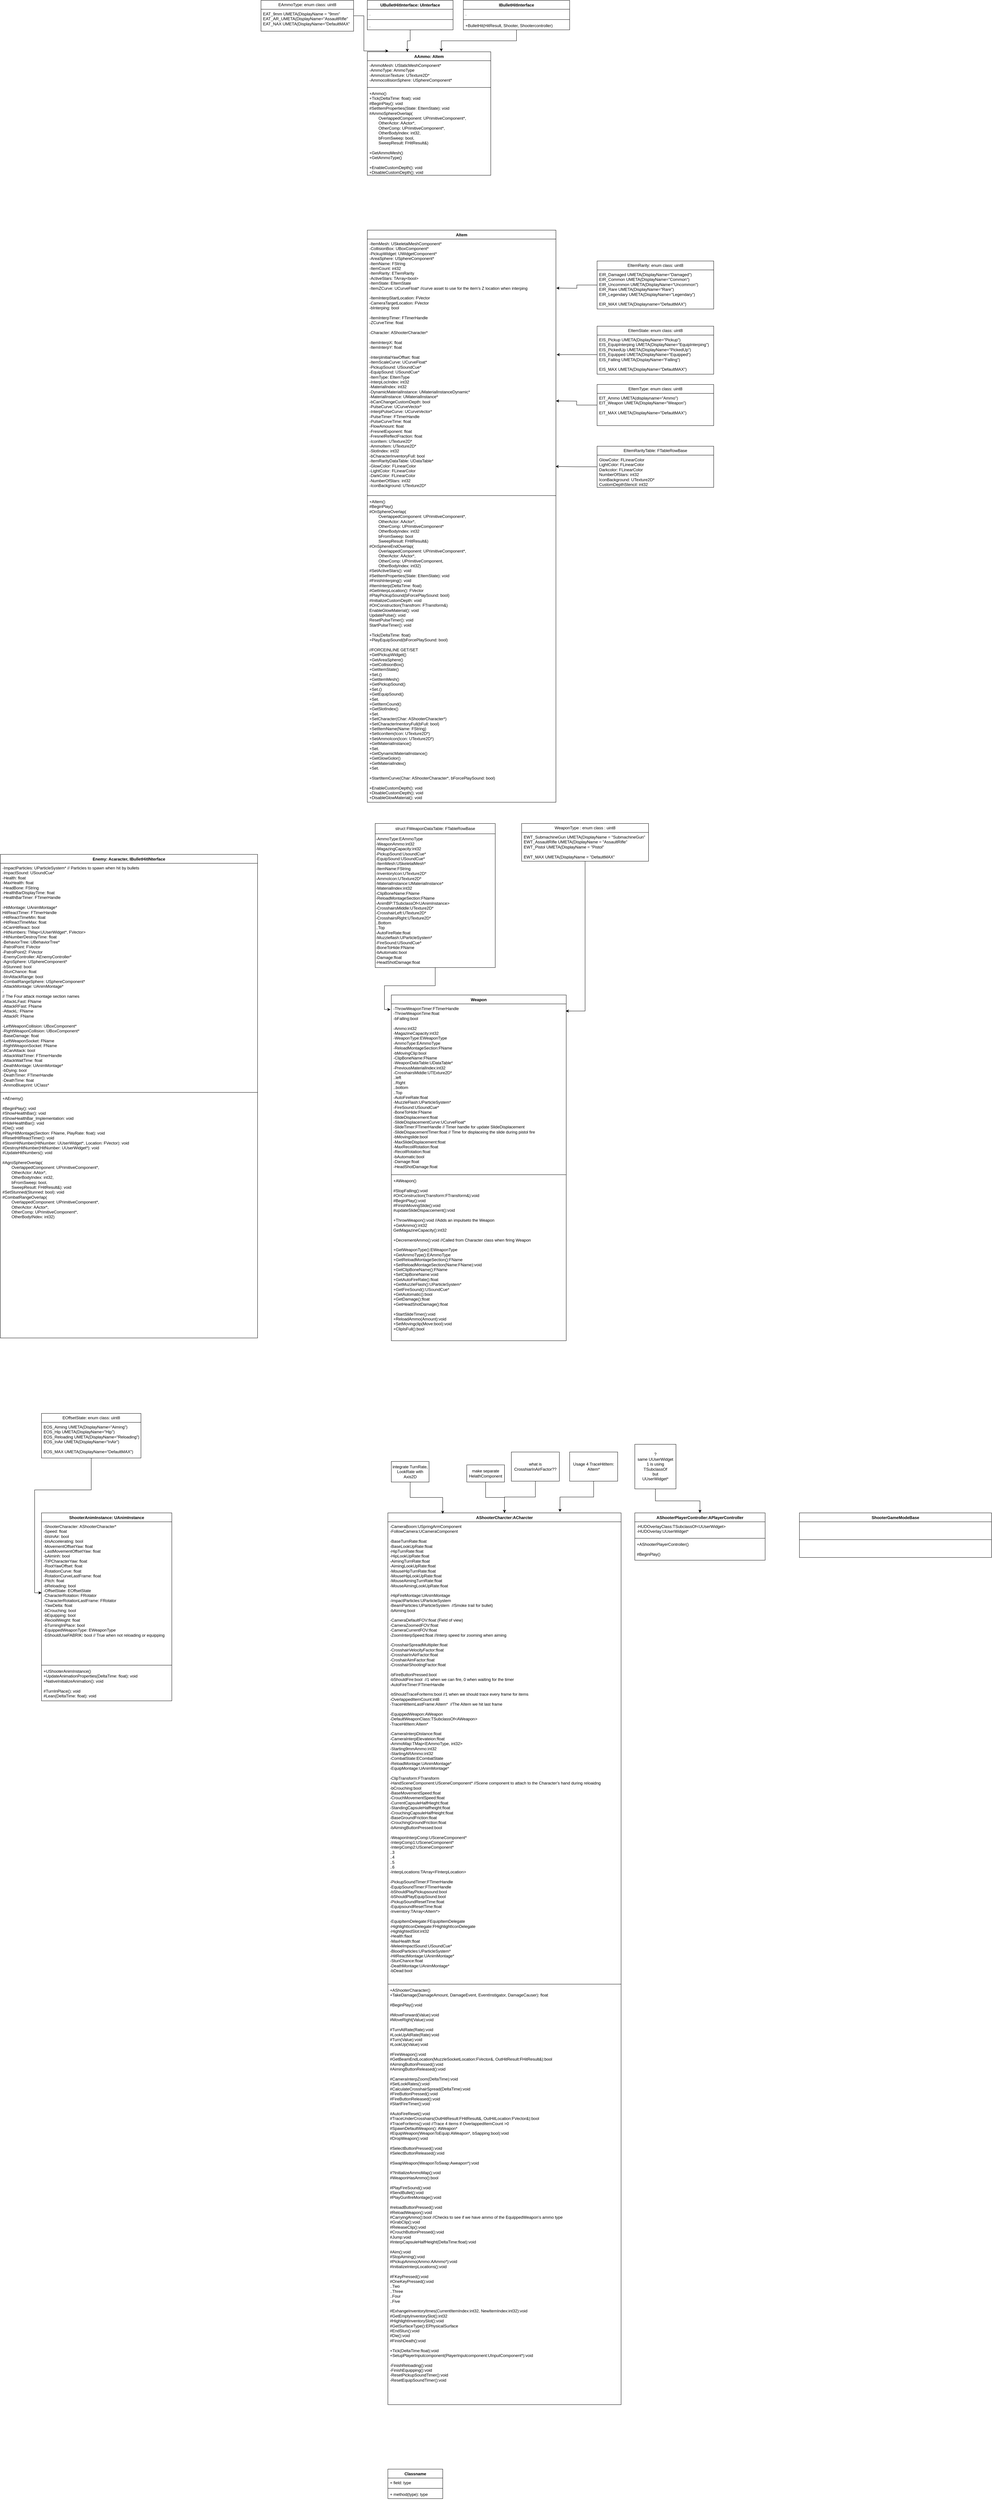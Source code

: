 <mxfile version="21.7.5" type="github">
  <diagram id="C5RBs43oDa-KdzZeNtuy" name="Page-1">
    <mxGraphModel dx="2200" dy="5435" grid="1" gridSize="10" guides="1" tooltips="1" connect="1" arrows="1" fold="1" page="1" pageScale="1" pageWidth="827" pageHeight="1169" math="0" shadow="0">
      <root>
        <mxCell id="WIyWlLk6GJQsqaUBKTNV-0" />
        <mxCell id="WIyWlLk6GJQsqaUBKTNV-1" parent="WIyWlLk6GJQsqaUBKTNV-0" />
        <mxCell id="jpV_vs8PwQTFVZERT1kT-0" value="AShooterCharcter:ACharcter" style="swimlane;fontStyle=1;align=center;verticalAlign=top;childLayout=stackLayout;horizontal=1;startSize=26;horizontalStack=0;resizeParent=1;resizeParentMax=0;resizeLast=0;collapsible=1;marginBottom=0;whiteSpace=wrap;html=1;" parent="WIyWlLk6GJQsqaUBKTNV-1" vertex="1">
          <mxGeometry x="100" y="90" width="680" height="2600" as="geometry">
            <mxRectangle x="100" y="90" width="210" height="30" as="alternateBounds" />
          </mxGeometry>
        </mxCell>
        <mxCell id="jpV_vs8PwQTFVZERT1kT-1" value="-CameraBoom:USpringArmComponent&lt;br&gt;-FollowCamera:UCameraComponent&lt;br&gt;&lt;br&gt;-BaseTurnRate:float&lt;br&gt;-BaseLookUpRate:float&lt;br&gt;-HipTurnRate:float&lt;br&gt;-HipLookUpRate:float&lt;br&gt;-AimingTurnRate:float&lt;br&gt;-AimingLookUpRate:float&lt;br&gt;-MouseHipTurnRate:float&lt;br&gt;-MouseHipLookUpRate:float&lt;br&gt;-MouseAimingTurnRate:float&lt;br&gt;-MouseAimingLookUpRate:float&lt;br&gt;&lt;br&gt;-HipFireMontage:UAnimMontage&lt;br&gt;-ImpactParticles:UParticleSystem&lt;br&gt;-BeamParticles:UParticleSystem&amp;nbsp; //Smoke trail for bullet)&lt;br&gt;-bAiming:bool&lt;br&gt;&lt;br&gt;-CameraDefaultFOV:float (Field of view)&lt;br&gt;-CameraZoomedFOV:float&lt;br&gt;-CameraCurrentFOV:float&lt;br&gt;-ZoomInterpSpeed:float //Interp speed for zooming when aiming&lt;br&gt;&lt;br&gt;-CrosshairSpreadMultipiler:float&lt;br&gt;-CrosshairVelocityFactor:float&lt;br&gt;-CrosshairInAirFactor:float&lt;br&gt;-CroshairAimFactor:float&lt;br&gt;-CrosshairShootingFactor:float&lt;br&gt;&lt;br&gt;-bFireButtonPressed:bool&lt;br&gt;-bShouldFire:bool&amp;nbsp; //1 when we can fire, 0 when waiting for the timer&lt;br&gt;-AutoFireTimer:FTimerHandle&lt;br&gt;&lt;br&gt;-bShouldTraceForItems:bool //1 when we should trace every frame for items&lt;br&gt;-OverlappedItemCount:int8&lt;br&gt;-TraceHitItemLastFrame:AItem*&amp;nbsp; //The AItem we hit last frame&lt;br&gt;&lt;br&gt;-EquippedWeapon:AWeapon&lt;br&gt;-DefaultWeaponClass:TSubclassOf&amp;lt;AWeapon&amp;gt;&lt;br&gt;-TraceHitItem:AItem*&lt;br&gt;&lt;br&gt;-CameraInterpDistance:float&lt;br&gt;-CameraInterpElevateion:float&lt;br&gt;-AmmoMap:TMap&amp;lt;EAmmoType, int32&amp;gt;&lt;br&gt;-Starting9mmAmmo:int32&lt;br&gt;-StartingARAmmo:int32&lt;br&gt;-CombatState:ECombatState&lt;br&gt;-ReloadMontage:UAnimMontage*&lt;br&gt;-EquipMontage:UAnimMontage*&lt;br&gt;&lt;br&gt;-ClipTransform:FTransform&lt;br&gt;-HandSceneComponent:USceneComponent* //Scene component to attach to the Character&#39;s hand during reloaidng&lt;br&gt;-bCrouching:bool&lt;br&gt;-BaseMovementSpeed:float&lt;br&gt;-CrouchMovementSpeed:float&lt;br&gt;-CurrentCapsuleHalfHieght:float&lt;br&gt;-StandingCapsuleHalfheight:float&lt;br&gt;-CrouchingCapsuleHalfHeight:float&lt;br&gt;-BaseGroundFriction:float&lt;br&gt;-CrouchingGroundFriction:float&lt;br&gt;-bAimingButtonPressed:bool&lt;br&gt;&lt;br&gt;-WeaponInterpComp:USceneComponent*&lt;br&gt;-InterpComp1:USceneComponent*&lt;br&gt;-InterpComp2:USceneComponent*&lt;br&gt;..3&lt;br&gt;..4&lt;br&gt;..5&lt;br&gt;..6&lt;br&gt;-InterpLocations:TArray&amp;lt;FInterpLocation&amp;gt;&lt;br&gt;&lt;br&gt;-PickupSoundTimer:FTimerHandle&lt;br&gt;-EquipSoundTimer:FTimerHandle&lt;br&gt;-bShouldPlayPickupsound:bool&lt;br&gt;-bShouldPlayEquipSound:bool&lt;br&gt;-PickupSoundResetTime:float&lt;br&gt;-EquipsoundResetTime:float&lt;br&gt;-Inverntory:TArray&amp;lt;AItem*&amp;gt;&lt;br&gt;&lt;br&gt;-EquipItemDelegate:FEquipItemDelegate&lt;br&gt;-HighlightIconDelegate:FHighlightIconDelegate&lt;br&gt;-HighlightedSlot:int32&lt;br&gt;-Health:flaot&lt;br&gt;-MaxHealth:float&lt;br&gt;-MeleeImpactSound:USoundCue*&lt;br&gt;-BloodParticles:UParticleSystem*&lt;br&gt;-HitReactMontage:UAnimMontage*&lt;br&gt;-StunChance:float&lt;br&gt;-DeathMontage:UAnimMontage*&lt;br&gt;-bDead:bool" style="text;strokeColor=none;fillColor=none;align=left;verticalAlign=top;spacingLeft=4;spacingRight=4;overflow=hidden;rotatable=0;points=[[0,0.5],[1,0.5]];portConstraint=eastwest;whiteSpace=wrap;html=1;" parent="jpV_vs8PwQTFVZERT1kT-0" vertex="1">
          <mxGeometry y="26" width="680" height="1344" as="geometry" />
        </mxCell>
        <mxCell id="jpV_vs8PwQTFVZERT1kT-2" value="" style="line;strokeWidth=1;fillColor=none;align=left;verticalAlign=middle;spacingTop=-1;spacingLeft=3;spacingRight=3;rotatable=0;labelPosition=right;points=[];portConstraint=eastwest;strokeColor=inherit;" parent="jpV_vs8PwQTFVZERT1kT-0" vertex="1">
          <mxGeometry y="1370" width="680" height="8" as="geometry" />
        </mxCell>
        <mxCell id="jpV_vs8PwQTFVZERT1kT-3" value="+AShooterCharacter()&lt;br&gt;+TakeDamage(DamageAmount, DamageEvent, EventInstigator, DamageCauser): float&lt;br&gt;&lt;br&gt;#BeginPlay():void&lt;br&gt;&lt;br&gt;#MoveForward(Value):void&lt;br&gt;#MoveRight(Value):void&lt;br&gt;&lt;br&gt;#TurnAtRate(Rate):void&lt;br&gt;#LookUpAtRate(Rate):void&lt;br&gt;#Turn(Value):void&lt;br&gt;#LookUp(Value):void&lt;br&gt;&lt;br&gt;#FireWeapon():void&lt;br&gt;#GetBeamEndLocation(MuzzleSocketLocation:FVector&amp;amp;, OutHitResult:FHitResult&amp;amp;):bool&lt;br&gt;#AimingButtonPressed():void&lt;br&gt;#AimingButtonReleased():void&lt;br&gt;&lt;br&gt;#CameraInterpZoom(DeltaTime):void&lt;br&gt;#SetLookRates():void&lt;br&gt;#CalculateCrosshairSpread(DeltaTime):void&lt;br&gt;#FireButtonPressed():void&lt;br&gt;#FireButtonReleased():void&lt;br&gt;#StartFireTimer():void&lt;br&gt;&lt;br&gt;#AutoFireReset():void&lt;br&gt;#TraceUnderCrosshairs(OutHitResult:FHitResult&amp;amp;, OutHitLocation:FVector&amp;amp;):bool&lt;br&gt;#TraceForItems():void //Trace 4 items if OverlappedItemCount &amp;gt;0&lt;br&gt;#SpawnDefaultWeapon(): AWeapon*&lt;br&gt;#EquipWeapon(WeaponToEquip:AWeapon*, bSapping:bool):void&lt;br&gt;#DropWeapon():void&lt;br&gt;&lt;br&gt;#SelectButtonPressed():void&lt;br&gt;#SelectButtonReleased():void&lt;br&gt;&lt;br&gt;#SwapWeapon(WeaponToSwap:Aweapon*):void&lt;br&gt;&lt;br&gt;#?InitializeAmmoMap():void&lt;br&gt;#WeaponHasAmmo():bool&lt;br&gt;&lt;br&gt;#PlayFireSound():void&lt;br&gt;#SendBullet():void&lt;br&gt;#PlayGunfireMontage():void&lt;br&gt;&lt;br&gt;#reloadButtonPressed():void&lt;br&gt;#ReloadWeapon():void&lt;br&gt;#CarryingAmmo():bool //Checks to see if we have ammo of the EquippedWeapon&#39;s ammo type&lt;br&gt;#GrabClip():void&lt;br&gt;#ReleaseClip():void&lt;br&gt;#CrouchButtonPressed():void&lt;br&gt;#Jump:void&lt;br&gt;#InterpCapsuleHalfHeight(DeltaTime:float):void&lt;br&gt;&lt;br&gt;#Aim():void&lt;br&gt;#StopAiming():void&lt;br&gt;#PickupAmmo(Ammo:AAmmo*):void&lt;br&gt;#InitializeInterpLocations():void&lt;br&gt;&lt;br&gt;#FKeyPressed():void&lt;br&gt;#OneKeyPressed():void&lt;br&gt;..Two&lt;br&gt;..Three&lt;br&gt;..Four&lt;br&gt;..Five&lt;br&gt;&lt;br&gt;#ExhangeInventoryItmes(CurrentItemIndex:int32, NewItemIndex:int32):void&lt;br&gt;#GetEmptyInventorySlot():int32&lt;br&gt;#HighlightInventorySlot():void&lt;br&gt;#GetSurfaceType():EPhysicalSurface&lt;br&gt;#EndStun():void&lt;br&gt;#Die():void&lt;br&gt;#FinishDeath():void&lt;br&gt;&lt;br&gt;+Tick(DeltaTime:float):void&lt;br&gt;+SetupPlayerInputcomponent(PlayerInputcomponent:UInputComponent*):void&lt;br&gt;&lt;br&gt;-FinishReloading():void&lt;br&gt;-FinishEquipping():void&lt;br&gt;-ResetPickupSoundTimer():void&lt;br&gt;-ResetEquipSoundTimer():void&lt;br&gt;" style="text;strokeColor=none;fillColor=none;align=left;verticalAlign=top;spacingLeft=4;spacingRight=4;overflow=hidden;rotatable=0;points=[[0,0.5],[1,0.5]];portConstraint=eastwest;whiteSpace=wrap;html=1;" parent="jpV_vs8PwQTFVZERT1kT-0" vertex="1">
          <mxGeometry y="1378" width="680" height="1222" as="geometry" />
        </mxCell>
        <mxCell id="52t62K6r0B704PcLGxnU-2" style="edgeStyle=orthogonalEdgeStyle;rounded=0;orthogonalLoop=1;jettySize=auto;html=1;entryX=0.235;entryY=0.001;entryDx=0;entryDy=0;entryPerimeter=0;" parent="WIyWlLk6GJQsqaUBKTNV-1" source="jpV_vs8PwQTFVZERT1kT-4" target="jpV_vs8PwQTFVZERT1kT-0" edge="1">
          <mxGeometry relative="1" as="geometry" />
        </mxCell>
        <mxCell id="jpV_vs8PwQTFVZERT1kT-4" value="integrate TurnRate, LookRate with Axis2D" style="rounded=0;whiteSpace=wrap;html=1;" parent="WIyWlLk6GJQsqaUBKTNV-1" vertex="1">
          <mxGeometry x="110" y="-60" width="110" height="60" as="geometry" />
        </mxCell>
        <mxCell id="52t62K6r0B704PcLGxnU-3" style="edgeStyle=orthogonalEdgeStyle;rounded=0;orthogonalLoop=1;jettySize=auto;html=1;" parent="WIyWlLk6GJQsqaUBKTNV-1" source="jpV_vs8PwQTFVZERT1kT-7" target="jpV_vs8PwQTFVZERT1kT-0" edge="1">
          <mxGeometry relative="1" as="geometry" />
        </mxCell>
        <mxCell id="jpV_vs8PwQTFVZERT1kT-7" value="make separate HelathComponent" style="rounded=0;whiteSpace=wrap;html=1;" parent="WIyWlLk6GJQsqaUBKTNV-1" vertex="1">
          <mxGeometry x="330" y="-50" width="110" height="50" as="geometry" />
        </mxCell>
        <mxCell id="52t62K6r0B704PcLGxnU-4" style="edgeStyle=orthogonalEdgeStyle;rounded=0;orthogonalLoop=1;jettySize=auto;html=1;" parent="WIyWlLk6GJQsqaUBKTNV-1" source="jpV_vs8PwQTFVZERT1kT-9" target="jpV_vs8PwQTFVZERT1kT-0" edge="1">
          <mxGeometry relative="1" as="geometry" />
        </mxCell>
        <mxCell id="jpV_vs8PwQTFVZERT1kT-9" value="what is CrosshiarInAirFactor??" style="rounded=0;whiteSpace=wrap;html=1;" parent="WIyWlLk6GJQsqaUBKTNV-1" vertex="1">
          <mxGeometry x="460" y="-87.5" width="140" height="85" as="geometry" />
        </mxCell>
        <mxCell id="52t62K6r0B704PcLGxnU-6" style="edgeStyle=orthogonalEdgeStyle;rounded=0;orthogonalLoop=1;jettySize=auto;html=1;entryX=0.738;entryY=-0.001;entryDx=0;entryDy=0;entryPerimeter=0;" parent="WIyWlLk6GJQsqaUBKTNV-1" source="jpV_vs8PwQTFVZERT1kT-11" target="jpV_vs8PwQTFVZERT1kT-0" edge="1">
          <mxGeometry relative="1" as="geometry" />
        </mxCell>
        <mxCell id="jpV_vs8PwQTFVZERT1kT-11" value="Usage 4 TraceHitItem: AItem*" style="rounded=0;whiteSpace=wrap;html=1;" parent="WIyWlLk6GJQsqaUBKTNV-1" vertex="1">
          <mxGeometry x="630" y="-87.5" width="140" height="85" as="geometry" />
        </mxCell>
        <mxCell id="jpV_vs8PwQTFVZERT1kT-31" value="AShooterPlayerController:APlayerController" style="swimlane;fontStyle=1;align=center;verticalAlign=top;childLayout=stackLayout;horizontal=1;startSize=26;horizontalStack=0;resizeParent=1;resizeParentMax=0;resizeLast=0;collapsible=1;marginBottom=0;whiteSpace=wrap;html=1;" parent="WIyWlLk6GJQsqaUBKTNV-1" vertex="1">
          <mxGeometry x="820" y="90" width="380" height="138" as="geometry">
            <mxRectangle x="820" y="90" width="290" height="30" as="alternateBounds" />
          </mxGeometry>
        </mxCell>
        <mxCell id="jpV_vs8PwQTFVZERT1kT-32" value="-HUDOverlayClass:TSubclassOf&amp;lt;UUserWidget&amp;gt;&lt;br&gt;-HUDOverlay:UUserWidget*&lt;br&gt;" style="text;strokeColor=none;fillColor=none;align=left;verticalAlign=top;spacingLeft=4;spacingRight=4;overflow=hidden;rotatable=0;points=[[0,0.5],[1,0.5]];portConstraint=eastwest;whiteSpace=wrap;html=1;" parent="jpV_vs8PwQTFVZERT1kT-31" vertex="1">
          <mxGeometry y="26" width="380" height="44" as="geometry" />
        </mxCell>
        <mxCell id="jpV_vs8PwQTFVZERT1kT-33" value="" style="line;strokeWidth=1;fillColor=none;align=left;verticalAlign=middle;spacingTop=-1;spacingLeft=3;spacingRight=3;rotatable=0;labelPosition=right;points=[];portConstraint=eastwest;strokeColor=inherit;" parent="jpV_vs8PwQTFVZERT1kT-31" vertex="1">
          <mxGeometry y="70" width="380" height="8" as="geometry" />
        </mxCell>
        <mxCell id="jpV_vs8PwQTFVZERT1kT-34" value="+AShooterPlayerController()&lt;br&gt;&lt;br&gt;#BeginPlay()" style="text;strokeColor=none;fillColor=none;align=left;verticalAlign=top;spacingLeft=4;spacingRight=4;overflow=hidden;rotatable=0;points=[[0,0.5],[1,0.5]];portConstraint=eastwest;whiteSpace=wrap;html=1;" parent="jpV_vs8PwQTFVZERT1kT-31" vertex="1">
          <mxGeometry y="78" width="380" height="60" as="geometry" />
        </mxCell>
        <mxCell id="52t62K6r0B704PcLGxnU-7" style="edgeStyle=orthogonalEdgeStyle;rounded=0;orthogonalLoop=1;jettySize=auto;html=1;" parent="WIyWlLk6GJQsqaUBKTNV-1" source="52t62K6r0B704PcLGxnU-0" target="jpV_vs8PwQTFVZERT1kT-31" edge="1">
          <mxGeometry relative="1" as="geometry" />
        </mxCell>
        <mxCell id="52t62K6r0B704PcLGxnU-0" value="?&lt;br&gt;same UUserWidget&lt;br&gt;1 is using TSubclassOf&lt;br&gt;but&lt;br&gt;UUserWidget*" style="rounded=0;whiteSpace=wrap;html=1;" parent="WIyWlLk6GJQsqaUBKTNV-1" vertex="1">
          <mxGeometry x="820" y="-110" width="120" height="130" as="geometry" />
        </mxCell>
        <mxCell id="52t62K6r0B704PcLGxnU-8" value="ShooterGameModeBase&lt;br&gt;" style="swimlane;fontStyle=1;align=center;verticalAlign=top;childLayout=stackLayout;horizontal=1;startSize=26;horizontalStack=0;resizeParent=1;resizeParentMax=0;resizeLast=0;collapsible=1;marginBottom=0;whiteSpace=wrap;html=1;" parent="WIyWlLk6GJQsqaUBKTNV-1" vertex="1">
          <mxGeometry x="1300" y="90" width="560" height="130" as="geometry" />
        </mxCell>
        <mxCell id="52t62K6r0B704PcLGxnU-10" value="" style="line;strokeWidth=1;fillColor=none;align=left;verticalAlign=middle;spacingTop=-1;spacingLeft=3;spacingRight=3;rotatable=0;labelPosition=right;points=[];portConstraint=eastwest;strokeColor=inherit;" parent="52t62K6r0B704PcLGxnU-8" vertex="1">
          <mxGeometry y="26" width="560" height="104" as="geometry" />
        </mxCell>
        <mxCell id="52t62K6r0B704PcLGxnU-17" value="Weapon" style="swimlane;fontStyle=1;align=center;verticalAlign=top;childLayout=stackLayout;horizontal=1;startSize=26;horizontalStack=0;resizeParent=1;resizeParentMax=0;resizeLast=0;collapsible=1;marginBottom=0;whiteSpace=wrap;html=1;" parent="WIyWlLk6GJQsqaUBKTNV-1" vertex="1">
          <mxGeometry x="110" y="-1420" width="510" height="1008" as="geometry" />
        </mxCell>
        <mxCell id="52t62K6r0B704PcLGxnU-18" value="-ThrowWeaponTimer:FTimerHandle&lt;br&gt;-ThrowWeaponTime:float&lt;br&gt;-bFalling:bool&lt;br&gt;&lt;br&gt;-Ammo:int32&lt;br&gt;-MagazineCapacity:int32&lt;br&gt;-WeaponType:EWeaponType&lt;br&gt;-AmmoType:EAmmoType&lt;br&gt;-ReloadMontageSection:FName&lt;br&gt;-bMovingClip:bool&lt;br&gt;-ClipBoneName:FName&lt;br&gt;-WeaponDataTable:UDataTable*&lt;br&gt;-PreviousMaterialIndex:int32&lt;br&gt;-CrosshairsMiddle:UTExture2D*&lt;br&gt;..left&lt;br&gt;..Right&lt;br&gt;..bottom&lt;br&gt;..Top&lt;br&gt;-AutoFireRate:float&lt;br&gt;-MuzzleFlash:UParticleSystem*&lt;br&gt;-FireSound:USoundCue*&lt;br&gt;-BoneToHide:FName&lt;br&gt;-SlideDisplacement:float&lt;br&gt;-SlideDisplacementCurve:UCurveFloat*&lt;br&gt;-SlideTimer:FTimerHandle // Timer handle for update SlideDisplacement&lt;br&gt;-SlideDispacementTimer:float // Time for displaceing the slide during pistol fire&lt;br&gt;-bMovingslide:bool&lt;br&gt;-MaxSlideDisplacement:float&lt;br&gt;-MaxRecoilRotation:float&lt;br&gt;-RecoilRotation:float&lt;br&gt;-bAutomatic:bool&lt;br&gt;-Damage:float&lt;br&gt;-HeadShotDamage:float" style="text;strokeColor=none;fillColor=none;align=left;verticalAlign=top;spacingLeft=4;spacingRight=4;overflow=hidden;rotatable=0;points=[[0,0.5],[1,0.5]];portConstraint=eastwest;whiteSpace=wrap;html=1;" parent="52t62K6r0B704PcLGxnU-17" vertex="1">
          <mxGeometry y="26" width="510" height="494" as="geometry" />
        </mxCell>
        <mxCell id="52t62K6r0B704PcLGxnU-19" value="" style="line;strokeWidth=1;fillColor=none;align=left;verticalAlign=middle;spacingTop=-1;spacingLeft=3;spacingRight=3;rotatable=0;labelPosition=right;points=[];portConstraint=eastwest;strokeColor=inherit;" parent="52t62K6r0B704PcLGxnU-17" vertex="1">
          <mxGeometry y="520" width="510" height="8" as="geometry" />
        </mxCell>
        <mxCell id="52t62K6r0B704PcLGxnU-20" value="+AWeapon()&lt;br&gt;&lt;br&gt;#StopFalling():void&lt;br&gt;#OnConstruction(Transform:FTransform&amp;amp;):void&lt;br&gt;#BeginPlay():void&lt;br&gt;#FinishMovingSlide():void&lt;br&gt;#updateSlideDispaccement():void&lt;br&gt;&lt;br&gt;+ThrowWeapon():void //Adds an impulseto the Weapon&lt;br&gt;+GetAmmo():int32&lt;br&gt;GetMagazineCapacity():int32&lt;br&gt;&lt;br&gt;+DecrementAmmo():void //Called from Character class when firing Weapon&lt;br&gt;&lt;br&gt;+GetWeaponType():EWeaponType&lt;br&gt;+GetAmmoType():EAmmoType&lt;br&gt;+GetReloadMontageSection():FName&lt;br&gt;+SetReloadMontageSection(Name:FName):void&lt;br&gt;+GetClipBoneName():FName&lt;br&gt;+SetClipBoneName:void&lt;br&gt;+GetAutoFireRate():float&lt;br&gt;+GetMuzzleFlash():UParticleSystem*&lt;br&gt;+GetFireSound():USoundCue*&lt;br&gt;+GetAutomatic():bool&lt;br&gt;+GetDamage():float&lt;br&gt;+GetHeadShotDamage():float&lt;br&gt;&lt;br&gt;+StartSlideTimer():void&lt;br&gt;+ReloadAmmo(Amount):void&lt;br&gt;+SetMovingclip(Move:bool):void&lt;br&gt;+ClipIsFull():bool" style="text;strokeColor=none;fillColor=none;align=left;verticalAlign=top;spacingLeft=4;spacingRight=4;overflow=hidden;rotatable=0;points=[[0,0.5],[1,0.5]];portConstraint=eastwest;whiteSpace=wrap;html=1;rounded=1;" parent="52t62K6r0B704PcLGxnU-17" vertex="1">
          <mxGeometry y="528" width="510" height="480" as="geometry" />
        </mxCell>
        <mxCell id="52t62K6r0B704PcLGxnU-21" value="struct FWeaponDataTable: FTableRowBase" style="swimlane;fontStyle=0;childLayout=stackLayout;horizontal=1;startSize=30;fillColor=none;horizontalStack=0;resizeParent=1;resizeParentMax=0;resizeLast=0;collapsible=1;marginBottom=0;whiteSpace=wrap;html=1;" parent="WIyWlLk6GJQsqaUBKTNV-1" vertex="1">
          <mxGeometry x="63" y="-1920" width="350" height="420" as="geometry" />
        </mxCell>
        <mxCell id="52t62K6r0B704PcLGxnU-29" value="-AmmoType:EAmmoType&lt;br style=&quot;border-color: var(--border-color);&quot;&gt;&lt;span style=&quot;&quot;&gt;-WeaponAmmo:int32&lt;/span&gt;&lt;br style=&quot;border-color: var(--border-color);&quot;&gt;&lt;span style=&quot;&quot;&gt;-MagazingCapacity:int32&lt;/span&gt;&lt;br style=&quot;border-color: var(--border-color);&quot;&gt;&lt;span style=&quot;&quot;&gt;-PickupSound:UsoundCue*&lt;/span&gt;&lt;br style=&quot;border-color: var(--border-color);&quot;&gt;&lt;span style=&quot;&quot;&gt;-EquipSound:USoundCue*&lt;/span&gt;&lt;br style=&quot;border-color: var(--border-color);&quot;&gt;&lt;span style=&quot;&quot;&gt;-ItemMesh:USkeletalMesh*&lt;/span&gt;&lt;br style=&quot;border-color: var(--border-color);&quot;&gt;&lt;span style=&quot;&quot;&gt;-ItemName:FString&lt;/span&gt;&lt;br style=&quot;border-color: var(--border-color);&quot;&gt;&lt;span style=&quot;&quot;&gt;-InventoryIcon:UTexture2D*&lt;/span&gt;&lt;br style=&quot;border-color: var(--border-color);&quot;&gt;&lt;span style=&quot;&quot;&gt;-AmmoIcon:UTexture2D*&lt;/span&gt;&lt;br style=&quot;border-color: var(--border-color);&quot;&gt;&lt;span style=&quot;&quot;&gt;-MaterialInstance:UMaterialInstance*&lt;/span&gt;&lt;br style=&quot;border-color: var(--border-color);&quot;&gt;&lt;span style=&quot;&quot;&gt;-MaterialIndex:int32&lt;/span&gt;&lt;br style=&quot;border-color: var(--border-color);&quot;&gt;&lt;span style=&quot;&quot;&gt;-ClipBoneName:FName&lt;/span&gt;&lt;br style=&quot;border-color: var(--border-color);&quot;&gt;&lt;span style=&quot;&quot;&gt;-ReloadMontageSection:FName&lt;/span&gt;&lt;br style=&quot;border-color: var(--border-color);&quot;&gt;&lt;span style=&quot;&quot;&gt;-AnimBP:TSubclassOf&amp;lt;UAnimInstance&amp;gt;&lt;/span&gt;&lt;br style=&quot;border-color: var(--border-color);&quot;&gt;&lt;span style=&quot;&quot;&gt;-CrosshairsMiddle:UTexture2D*&lt;/span&gt;&lt;br style=&quot;border-color: var(--border-color);&quot;&gt;&lt;span style=&quot;&quot;&gt;-CrosshairLeft:UTexture2D*&lt;/span&gt;&lt;br style=&quot;border-color: var(--border-color);&quot;&gt;&lt;span style=&quot;&quot;&gt;-CrosshairsRight:UTexture2D*&lt;/span&gt;&lt;br style=&quot;border-color: var(--border-color);&quot;&gt;&lt;span style=&quot;&quot;&gt;..Bottom&lt;/span&gt;&lt;br style=&quot;border-color: var(--border-color);&quot;&gt;&lt;span style=&quot;&quot;&gt;..Top&lt;/span&gt;&lt;br style=&quot;border-color: var(--border-color);&quot;&gt;&lt;span style=&quot;&quot;&gt;-AutoFireRate:float&lt;/span&gt;&lt;br style=&quot;border-color: var(--border-color);&quot;&gt;&lt;span style=&quot;&quot;&gt;-Muzzleflash:UParticleSystem*&lt;/span&gt;&lt;br style=&quot;border-color: var(--border-color);&quot;&gt;&lt;span style=&quot;&quot;&gt;-FireSound:USoundCue*&lt;/span&gt;&lt;br style=&quot;border-color: var(--border-color);&quot;&gt;&lt;span style=&quot;&quot;&gt;-BoneToHide:FName&lt;/span&gt;&lt;br style=&quot;border-color: var(--border-color);&quot;&gt;&lt;span style=&quot;&quot;&gt;-bAutomatic:bool&lt;/span&gt;&lt;br style=&quot;border-color: var(--border-color);&quot;&gt;&lt;span style=&quot;&quot;&gt;-Damage:float&lt;/span&gt;&lt;br style=&quot;border-color: var(--border-color);&quot;&gt;&lt;span style=&quot;&quot;&gt;-HeadShotDamage:float&lt;/span&gt;" style="text;html=1;align=left;verticalAlign=middle;resizable=0;points=[];autosize=1;strokeColor=none;fillColor=none;" parent="52t62K6r0B704PcLGxnU-21" vertex="1">
          <mxGeometry y="30" width="350" height="390" as="geometry" />
        </mxCell>
        <mxCell id="52t62K6r0B704PcLGxnU-31" style="edgeStyle=orthogonalEdgeStyle;rounded=0;orthogonalLoop=1;jettySize=auto;html=1;entryX=-0.005;entryY=0.033;entryDx=0;entryDy=0;entryPerimeter=0;" parent="WIyWlLk6GJQsqaUBKTNV-1" source="52t62K6r0B704PcLGxnU-29" target="52t62K6r0B704PcLGxnU-18" edge="1">
          <mxGeometry relative="1" as="geometry" />
        </mxCell>
        <mxCell id="52t62K6r0B704PcLGxnU-36" style="edgeStyle=orthogonalEdgeStyle;rounded=0;orthogonalLoop=1;jettySize=auto;html=1;entryX=0.997;entryY=0.042;entryDx=0;entryDy=0;entryPerimeter=0;" parent="WIyWlLk6GJQsqaUBKTNV-1" source="52t62K6r0B704PcLGxnU-32" target="52t62K6r0B704PcLGxnU-18" edge="1">
          <mxGeometry relative="1" as="geometry" />
        </mxCell>
        <mxCell id="52t62K6r0B704PcLGxnU-32" value="WeaponType : enum class : uint8" style="swimlane;fontStyle=0;childLayout=stackLayout;horizontal=1;startSize=26;fillColor=none;horizontalStack=0;resizeParent=1;resizeParentMax=0;resizeLast=0;collapsible=1;marginBottom=0;whiteSpace=wrap;html=1;" parent="WIyWlLk6GJQsqaUBKTNV-1" vertex="1">
          <mxGeometry x="490" y="-1920" width="370" height="110" as="geometry" />
        </mxCell>
        <mxCell id="52t62K6r0B704PcLGxnU-33" value="EWT_SubmachineGun UMETA(DisplayName = &quot;SubmachineGun&quot;&lt;br&gt;EWT_AssaultRifle UMETA(DisplayName = &quot;AssaultRifle&quot;&lt;br&gt;EWT_Pistol UMETA(DisplayName = &quot;Pistol&quot;&lt;br&gt;&lt;br&gt;EWT_MAX UMETA(DisplayName = &quot;DefaultMAX&quot;" style="text;strokeColor=none;fillColor=none;align=left;verticalAlign=top;spacingLeft=4;spacingRight=4;overflow=hidden;rotatable=0;points=[[0,0.5],[1,0.5]];portConstraint=eastwest;whiteSpace=wrap;html=1;" parent="52t62K6r0B704PcLGxnU-32" vertex="1">
          <mxGeometry y="26" width="370" height="84" as="geometry" />
        </mxCell>
        <mxCell id="52t62K6r0B704PcLGxnU-37" value="Classname" style="swimlane;fontStyle=1;align=center;verticalAlign=top;childLayout=stackLayout;horizontal=1;startSize=26;horizontalStack=0;resizeParent=1;resizeParentMax=0;resizeLast=0;collapsible=1;marginBottom=0;whiteSpace=wrap;html=1;" parent="WIyWlLk6GJQsqaUBKTNV-1" vertex="1">
          <mxGeometry x="100" y="2878" width="160" height="86" as="geometry" />
        </mxCell>
        <mxCell id="52t62K6r0B704PcLGxnU-38" value="+ field: type" style="text;strokeColor=none;fillColor=none;align=left;verticalAlign=top;spacingLeft=4;spacingRight=4;overflow=hidden;rotatable=0;points=[[0,0.5],[1,0.5]];portConstraint=eastwest;whiteSpace=wrap;html=1;" parent="52t62K6r0B704PcLGxnU-37" vertex="1">
          <mxGeometry y="26" width="160" height="26" as="geometry" />
        </mxCell>
        <mxCell id="52t62K6r0B704PcLGxnU-39" value="" style="line;strokeWidth=1;fillColor=none;align=left;verticalAlign=middle;spacingTop=-1;spacingLeft=3;spacingRight=3;rotatable=0;labelPosition=right;points=[];portConstraint=eastwest;strokeColor=inherit;" parent="52t62K6r0B704PcLGxnU-37" vertex="1">
          <mxGeometry y="52" width="160" height="8" as="geometry" />
        </mxCell>
        <mxCell id="52t62K6r0B704PcLGxnU-40" value="+ method(type): type" style="text;strokeColor=none;fillColor=none;align=left;verticalAlign=top;spacingLeft=4;spacingRight=4;overflow=hidden;rotatable=0;points=[[0,0.5],[1,0.5]];portConstraint=eastwest;whiteSpace=wrap;html=1;" parent="52t62K6r0B704PcLGxnU-37" vertex="1">
          <mxGeometry y="60" width="160" height="26" as="geometry" />
        </mxCell>
        <mxCell id="HmlJ2-SFebytM_LcwH4q-0" value="ShooterAnimInstance: UAnimInstance" style="swimlane;fontStyle=1;align=center;verticalAlign=top;childLayout=stackLayout;horizontal=1;startSize=26;horizontalStack=0;resizeParent=1;resizeParentMax=0;resizeLast=0;collapsible=1;marginBottom=0;whiteSpace=wrap;html=1;" parent="WIyWlLk6GJQsqaUBKTNV-1" vertex="1">
          <mxGeometry x="-910" y="90" width="380" height="548" as="geometry" />
        </mxCell>
        <mxCell id="HmlJ2-SFebytM_LcwH4q-1" value="-ShooterCharacter: AShooterCharacter*&lt;br&gt;-Speed: float&lt;br&gt;-bIsInAir: bool&lt;br&gt;-bIsAccelerating: bool&lt;br&gt;-MovementOffsetYaw: float&lt;br&gt;-LastMovementOffsetYaw: float&lt;br&gt;-bAiminh: bool&lt;br&gt;-TIPCharacterYaw: float&lt;br&gt;-RootYawOffset: float&lt;br&gt;-RotationCurve: float&lt;br&gt;-RotationCurveLastFrame: float&lt;br&gt;-Pitch: float&lt;br&gt;-bReloading: bool&lt;br&gt;-OffsetState: EOffsetState&lt;br&gt;-CharacterRotation: FRotator&lt;br&gt;-CharacterRotationLastFrame: FRotator&lt;br&gt;-YawDelta: float&lt;br&gt;-bCrouching: bool&lt;br&gt;-bEquipping: bool&lt;br&gt;-RecioilWeight: float&lt;br&gt;-bTurningInPlace: bool&lt;br&gt;-EquippedWeaponType: EWeaponType&lt;br&gt;-bShouldUseFABRIK: bool // True when not reloading or equipping" style="text;strokeColor=none;fillColor=none;align=left;verticalAlign=top;spacingLeft=4;spacingRight=4;overflow=hidden;rotatable=0;points=[[0,0.5],[1,0.5]];portConstraint=eastwest;whiteSpace=wrap;html=1;" parent="HmlJ2-SFebytM_LcwH4q-0" vertex="1">
          <mxGeometry y="26" width="380" height="414" as="geometry" />
        </mxCell>
        <mxCell id="HmlJ2-SFebytM_LcwH4q-2" value="" style="line;strokeWidth=1;fillColor=none;align=left;verticalAlign=middle;spacingTop=-1;spacingLeft=3;spacingRight=3;rotatable=0;labelPosition=right;points=[];portConstraint=eastwest;strokeColor=inherit;" parent="HmlJ2-SFebytM_LcwH4q-0" vertex="1">
          <mxGeometry y="440" width="380" height="8" as="geometry" />
        </mxCell>
        <mxCell id="HmlJ2-SFebytM_LcwH4q-3" value="+UShooterAnimInstance()&lt;br&gt;+UpdateAnimationProperties(DeltaTime: float): void&lt;br&gt;+NativeInitializeAnimation(): void&lt;br&gt;&lt;br&gt;#TurnInPlace(): void&lt;br&gt;#Lean(DeltaTime: float): void" style="text;strokeColor=none;fillColor=none;align=left;verticalAlign=top;spacingLeft=4;spacingRight=4;overflow=hidden;rotatable=0;points=[[0,0.5],[1,0.5]];portConstraint=eastwest;whiteSpace=wrap;html=1;" parent="HmlJ2-SFebytM_LcwH4q-0" vertex="1">
          <mxGeometry y="448" width="380" height="100" as="geometry" />
        </mxCell>
        <mxCell id="HmlJ2-SFebytM_LcwH4q-8" style="edgeStyle=orthogonalEdgeStyle;rounded=0;orthogonalLoop=1;jettySize=auto;html=1;entryX=0;entryY=0.5;entryDx=0;entryDy=0;" parent="WIyWlLk6GJQsqaUBKTNV-1" source="HmlJ2-SFebytM_LcwH4q-4" target="HmlJ2-SFebytM_LcwH4q-1" edge="1">
          <mxGeometry relative="1" as="geometry" />
        </mxCell>
        <mxCell id="HmlJ2-SFebytM_LcwH4q-4" value="EOffsetState: enum class: uint8" style="swimlane;fontStyle=0;childLayout=stackLayout;horizontal=1;startSize=26;fillColor=none;horizontalStack=0;resizeParent=1;resizeParentMax=0;resizeLast=0;collapsible=1;marginBottom=0;whiteSpace=wrap;html=1;" parent="WIyWlLk6GJQsqaUBKTNV-1" vertex="1">
          <mxGeometry x="-910" y="-200" width="290" height="130" as="geometry" />
        </mxCell>
        <mxCell id="HmlJ2-SFebytM_LcwH4q-5" value="EOS_Aiming UMETA(DisplayName=&quot;Aiming&quot;)&lt;br&gt;EOS_Hip UMETA(DisplayName=&quot;Hip&quot;)&lt;br&gt;EOS_Reloading UMETA(DisplayName=&quot;Reloading&quot;)&lt;br&gt;EOS_InAir UMETA(DisplayName=&quot;InAir&quot;)&lt;br&gt;&lt;br&gt;EOS_MAX UMETA(DisplayName=&quot;DefaultMAX&quot;)" style="text;strokeColor=none;fillColor=none;align=left;verticalAlign=top;spacingLeft=4;spacingRight=4;overflow=hidden;rotatable=0;points=[[0,0.5],[1,0.5]];portConstraint=eastwest;whiteSpace=wrap;html=1;" parent="HmlJ2-SFebytM_LcwH4q-4" vertex="1">
          <mxGeometry y="26" width="290" height="104" as="geometry" />
        </mxCell>
        <mxCell id="FjF-tRFpFTwW2lLbXwbJ-1" value="AItem" style="swimlane;fontStyle=1;align=center;verticalAlign=top;childLayout=stackLayout;horizontal=1;startSize=26;horizontalStack=0;resizeParent=1;resizeParentMax=0;resizeLast=0;collapsible=1;marginBottom=0;whiteSpace=wrap;html=1;" vertex="1" parent="WIyWlLk6GJQsqaUBKTNV-1">
          <mxGeometry x="40" y="-3650" width="550" height="1668" as="geometry" />
        </mxCell>
        <mxCell id="FjF-tRFpFTwW2lLbXwbJ-2" value="-ItemMesh: USkeletalMeshComponent*&lt;br&gt;-CollisionBox: UBoxComponent*&lt;br&gt;-PickupWidget: UWidgetComponent*&lt;br&gt;-AreaSphere: USphereComponent*&lt;br&gt;-ItemName: FString&lt;br&gt;-ItemCount: int32&lt;br&gt;-ItemRarity: ETiemRarity&lt;br&gt;-ActiveStars: TArray&amp;lt;bool&amp;gt;&lt;br&gt;-ItemState: EItemState&lt;br&gt;-ItemZCurve: UCurveFloat* //curve asset to use for the item&#39;s Z location when interping&lt;br&gt;&lt;br&gt;-ItemInterpStartLocation: FVector&lt;br&gt;-CameraTargetLocation: FVector&lt;br&gt;-bInterping: bool&lt;br&gt;&lt;br&gt;-ItemInterpTimer: FTimerHandle&lt;br&gt;-ZCurveTime: float&lt;br&gt;&lt;br&gt;-Character: AShooterCharacter*&lt;br&gt;&lt;br&gt;-ItemInterpX: float&lt;br&gt;-ItemInterpY: float&lt;br&gt;&lt;br&gt;-InterpInitialYawOffset: float&lt;br&gt;-ItemScaleCurve: UCurveFloat*&lt;br&gt;-PickupSound: USoundCue*&lt;br&gt;-EquipSound: USoundCue*&lt;br&gt;-ItemType: EItemType&lt;br&gt;-InterpLocIndex: int32&lt;br&gt;-MaterialIndex: int32&lt;br&gt;-DynamicMaterialInstance: UMaterialInstanceDynamic*&lt;br&gt;-MaterialInstance: UMaterialInstance*&lt;br&gt;-bCanChangeCustomDepth: bool&lt;br&gt;-PulseCurve: UCurveVector*&lt;br&gt;-InterpPulseCurve: UCurveVector*&lt;br&gt;-PulseTimer: FTimerHandle&lt;br&gt;-PulseCurveTime: float&lt;br&gt;-FlowAmount: float&lt;br&gt;-FresnelExponent: float&lt;br&gt;-FresnelReflectFraction: float&lt;br&gt;-IconItem: UTexture2D*&lt;br&gt;-AmmoItem: UTexture2D*&lt;br&gt;-SlotIndex: int32&lt;br&gt;-bCharacterInventoryFull: bool&lt;br&gt;-ItemRarityDataTable: UDataTable*&lt;br&gt;-GlowColor: FLinearColor&lt;br&gt;-LightColor: FLinearColor&lt;br&gt;-DarkColor: FLinearColor&lt;br&gt;-NumberOfStars: int32&lt;br&gt;-IconBackground: UTexture2D*" style="text;strokeColor=none;fillColor=none;align=left;verticalAlign=top;spacingLeft=4;spacingRight=4;overflow=hidden;rotatable=0;points=[[0,0.5],[1,0.5]];portConstraint=eastwest;whiteSpace=wrap;html=1;" vertex="1" parent="FjF-tRFpFTwW2lLbXwbJ-1">
          <mxGeometry y="26" width="550" height="744" as="geometry" />
        </mxCell>
        <mxCell id="FjF-tRFpFTwW2lLbXwbJ-3" value="" style="line;strokeWidth=1;fillColor=none;align=left;verticalAlign=middle;spacingTop=-1;spacingLeft=3;spacingRight=3;rotatable=0;labelPosition=right;points=[];portConstraint=eastwest;strokeColor=inherit;" vertex="1" parent="FjF-tRFpFTwW2lLbXwbJ-1">
          <mxGeometry y="770" width="550" height="8" as="geometry" />
        </mxCell>
        <mxCell id="FjF-tRFpFTwW2lLbXwbJ-4" value="+AItem()&lt;br&gt;#BeginPlay()&lt;br&gt;#OnSphereOverlap(&lt;br&gt;&lt;span style=&quot;white-space: pre;&quot;&gt;&#x9;&lt;/span&gt;OverlappedComponent: UPrimitiveComponent*, &lt;br&gt;&lt;span style=&quot;white-space: pre;&quot;&gt;&#x9;&lt;/span&gt;OtherActor: AActor*,&lt;br&gt;&lt;span style=&quot;white-space: pre;&quot;&gt;&#x9;&lt;/span&gt;OtherComp: UPrimitiveComponent*&lt;br&gt;&lt;span style=&quot;white-space: pre;&quot;&gt;&#x9;&lt;/span&gt;OtherBodyIndex: int32&lt;br&gt;&lt;span style=&quot;white-space: pre;&quot;&gt;&#x9;&lt;/span&gt;bFromSweep: bool&lt;br&gt;&lt;span style=&quot;white-space: pre;&quot;&gt;&#x9;&lt;/span&gt;SweepResult: FHitResult&amp;amp;)&lt;br&gt;#OnSphereEndOverlap(&lt;br&gt;&lt;span style=&quot;white-space: pre;&quot;&gt;&#x9;&lt;/span&gt;OverlappedComponent: UPrimitiveComponent*,&lt;br&gt;&lt;span style=&quot;white-space: pre;&quot;&gt;&#x9;&lt;/span&gt;OtherActor: AActor*,&lt;br&gt;&lt;span style=&quot;white-space: pre;&quot;&gt;&#x9;&lt;/span&gt;OtherComp: UPrimitiveComponent,&lt;br&gt;&lt;span style=&quot;white-space: pre;&quot;&gt;&#x9;&lt;/span&gt;OtherBodyIndex: int32)&lt;br&gt;#SetActiveStars(): void&lt;br&gt;#SetItemProperties(State: EItemState): void&lt;br&gt;#FinishInterping(): void&lt;br&gt;#ItemInterp(DeltaTime: float)&lt;br&gt;#GetInterpLocation(): FVector&lt;br&gt;#PlayPickupSound(bForcePlaySound: bool)&lt;br&gt;#InitializeCustomDepth: void&lt;br&gt;#OnConstruction(Transfrom: FTransform&amp;amp;)&lt;br&gt;EnableGlowMaterial(): void&lt;br&gt;UpdatePulse(): void&lt;br&gt;ResetPulseTimer(): void&lt;br&gt;StartPulseTimer(): void&lt;br&gt;&lt;br&gt;+Tick(DeltaTime: float)&lt;br&gt;+PlayEquipSound(bForcePlaySound: bool)&lt;br&gt;&lt;br&gt;//FORCEINLINE GET/SET&lt;br&gt;+GetPickupWidget()&lt;br&gt;+GetAreaSphere()&lt;br&gt;+GetCollisionBox()&lt;br&gt;+GetItemState()&lt;br&gt;+Set.()&lt;br&gt;+GetItemMesh()&lt;br&gt;+GetPickupSound()&lt;br&gt;+Set.()&lt;br&gt;+GetEquipSound()&lt;br&gt;+Set.&lt;br&gt;+GetItemCound()&lt;br&gt;+GetSlotIndex()&lt;br&gt;+Set.&lt;br&gt;+SetCharacter(Char: AShooterCharacter*)&lt;br&gt;+SetCharacterInentoryFull(bFull: bool)&lt;br&gt;+SetItemName(Name: FString)&lt;br&gt;+SetIconItem(Icon: UTexture2D*)&lt;br&gt;+SetAmmoIcon(Icon: UTexture2D*)&lt;br&gt;+GetMaterialInstance()&lt;br&gt;+Set.&lt;br&gt;+GetDynamicMaterialInstance()&lt;br&gt;+GetGlowGolor()&lt;br&gt;+GetMaterialIndex()&lt;br&gt;+Set.&lt;br&gt;&lt;br&gt;+StartItemCurve(Char: AShooterCharacter*, bForcePlaySound: bool)&lt;br&gt;&lt;br&gt;+EnableCustomDepth(): void&lt;br&gt;+DisableCustomDepth(): void&lt;br&gt;+DisableGlowMaterial(): void" style="text;strokeColor=none;fillColor=none;align=left;verticalAlign=top;spacingLeft=4;spacingRight=4;overflow=hidden;rotatable=0;points=[[0,0.5],[1,0.5]];portConstraint=eastwest;whiteSpace=wrap;html=1;" vertex="1" parent="FjF-tRFpFTwW2lLbXwbJ-1">
          <mxGeometry y="778" width="550" height="890" as="geometry" />
        </mxCell>
        <mxCell id="FjF-tRFpFTwW2lLbXwbJ-5" style="edgeStyle=orthogonalEdgeStyle;rounded=0;orthogonalLoop=1;jettySize=auto;html=1;entryX=1.002;entryY=0.058;entryDx=0;entryDy=0;entryPerimeter=0;" edge="1" parent="WIyWlLk6GJQsqaUBKTNV-1" source="FjF-tRFpFTwW2lLbXwbJ-6">
          <mxGeometry relative="1" as="geometry">
            <mxPoint x="591" y="-3481" as="targetPoint" />
          </mxGeometry>
        </mxCell>
        <mxCell id="FjF-tRFpFTwW2lLbXwbJ-6" value="EItemRarity: enum class: uint8" style="swimlane;fontStyle=0;childLayout=stackLayout;horizontal=1;startSize=26;fillColor=none;horizontalStack=0;resizeParent=1;resizeParentMax=0;resizeLast=0;collapsible=1;marginBottom=0;whiteSpace=wrap;html=1;" vertex="1" parent="WIyWlLk6GJQsqaUBKTNV-1">
          <mxGeometry x="710" y="-3560" width="340" height="140" as="geometry" />
        </mxCell>
        <mxCell id="FjF-tRFpFTwW2lLbXwbJ-7" value="EIR_Damaged UMETA(DisplayName=&quot;Damaged&quot;)&lt;br&gt;EIR_Common UMETA(DisplayName=&quot;Common&quot;)&lt;br&gt;EIR_Uncommon UMETA(DisplayName=&quot;Uncommon&quot;)&lt;br&gt;EIR_Rare UMETA(DisplayName=&quot;Rare&quot;)&lt;br&gt;EIR_Legendary UMETA(DisplayName=&quot;Legendary&quot;)&lt;br&gt;&lt;br&gt;EIR_MAX UMETA(Displayname=&quot;DefaultMAX&quot;)" style="text;strokeColor=none;fillColor=none;align=left;verticalAlign=top;spacingLeft=4;spacingRight=4;overflow=hidden;rotatable=0;points=[[0,0.5],[1,0.5]];portConstraint=eastwest;whiteSpace=wrap;html=1;" vertex="1" parent="FjF-tRFpFTwW2lLbXwbJ-6">
          <mxGeometry y="26" width="340" height="114" as="geometry" />
        </mxCell>
        <mxCell id="FjF-tRFpFTwW2lLbXwbJ-8" value="EItemState: enum class: uint8" style="swimlane;fontStyle=0;childLayout=stackLayout;horizontal=1;startSize=26;fillColor=none;horizontalStack=0;resizeParent=1;resizeParentMax=0;resizeLast=0;collapsible=1;marginBottom=0;whiteSpace=wrap;html=1;" vertex="1" parent="WIyWlLk6GJQsqaUBKTNV-1">
          <mxGeometry x="710" y="-3370" width="340" height="140" as="geometry" />
        </mxCell>
        <mxCell id="FjF-tRFpFTwW2lLbXwbJ-9" value="EIS_Pickup UMETA(DisplayName=&quot;Pickup&quot;)&lt;br&gt;EIS_EquipInterping UMETA(DisplayName=&quot;EquipInterping&quot;)&lt;br&gt;EIS_PickedUp UMETA(DisplayName=&quot;PickedUp&quot;)&lt;br&gt;EIS_Equipped UMETA(DisplayName=&quot;Equipped&quot;)&lt;br&gt;EIS_Falling UMETA(DisplayName=&quot;Falling&quot;)&lt;br&gt;&lt;br&gt;EIS_MAX UMETA(DisplayName=&quot;DefaultMAX&quot;)" style="text;strokeColor=none;fillColor=none;align=left;verticalAlign=top;spacingLeft=4;spacingRight=4;overflow=hidden;rotatable=0;points=[[0,0.5],[1,0.5]];portConstraint=eastwest;whiteSpace=wrap;html=1;" vertex="1" parent="FjF-tRFpFTwW2lLbXwbJ-8">
          <mxGeometry y="26" width="340" height="114" as="geometry" />
        </mxCell>
        <mxCell id="FjF-tRFpFTwW2lLbXwbJ-10" style="edgeStyle=orthogonalEdgeStyle;rounded=0;orthogonalLoop=1;jettySize=auto;html=1;" edge="1" parent="WIyWlLk6GJQsqaUBKTNV-1" source="FjF-tRFpFTwW2lLbXwbJ-11">
          <mxGeometry relative="1" as="geometry">
            <mxPoint x="590" y="-3152" as="targetPoint" />
          </mxGeometry>
        </mxCell>
        <mxCell id="FjF-tRFpFTwW2lLbXwbJ-11" value="EItemType: enum class: uint8" style="swimlane;fontStyle=0;childLayout=stackLayout;horizontal=1;startSize=26;fillColor=none;horizontalStack=0;resizeParent=1;resizeParentMax=0;resizeLast=0;collapsible=1;marginBottom=0;whiteSpace=wrap;html=1;" vertex="1" parent="WIyWlLk6GJQsqaUBKTNV-1">
          <mxGeometry x="710" y="-3200" width="340" height="120" as="geometry">
            <mxRectangle x="710" y="-3680" width="200" height="30" as="alternateBounds" />
          </mxGeometry>
        </mxCell>
        <mxCell id="FjF-tRFpFTwW2lLbXwbJ-12" value="EIT_Ammo UMETA(displayname=&quot;Ammo&quot;)&lt;br&gt;EIT_Weapon UMETA(DisplayName=&quot;Weapon&quot;)&lt;br&gt;&lt;br&gt;EIT_MAX UMETA(DisplayName=&quot;DefaultMAX&quot;)" style="text;strokeColor=none;fillColor=none;align=left;verticalAlign=top;spacingLeft=4;spacingRight=4;overflow=hidden;rotatable=0;points=[[0,0.5],[1,0.5]];portConstraint=eastwest;whiteSpace=wrap;html=1;" vertex="1" parent="FjF-tRFpFTwW2lLbXwbJ-11">
          <mxGeometry y="26" width="340" height="94" as="geometry" />
        </mxCell>
        <mxCell id="FjF-tRFpFTwW2lLbXwbJ-13" style="edgeStyle=orthogonalEdgeStyle;rounded=0;orthogonalLoop=1;jettySize=auto;html=1;entryX=0.998;entryY=0.757;entryDx=0;entryDy=0;entryPerimeter=0;" edge="1" parent="WIyWlLk6GJQsqaUBKTNV-1" source="FjF-tRFpFTwW2lLbXwbJ-14">
          <mxGeometry relative="1" as="geometry">
            <mxPoint x="589" y="-2961" as="targetPoint" />
          </mxGeometry>
        </mxCell>
        <mxCell id="FjF-tRFpFTwW2lLbXwbJ-14" value="EItemRarityTable: FTableRowBase" style="swimlane;fontStyle=0;childLayout=stackLayout;horizontal=1;startSize=26;fillColor=none;horizontalStack=0;resizeParent=1;resizeParentMax=0;resizeLast=0;collapsible=1;marginBottom=0;whiteSpace=wrap;html=1;" vertex="1" parent="WIyWlLk6GJQsqaUBKTNV-1">
          <mxGeometry x="710" y="-3020" width="340" height="120" as="geometry" />
        </mxCell>
        <mxCell id="FjF-tRFpFTwW2lLbXwbJ-15" value="GlowColor: FLinearColor&lt;br&gt;LightColor: FLinearColor&lt;br&gt;Darkcolor: FLinearColor&lt;br&gt;NumberOfStars: int32&lt;br&gt;IconBackground: UTexture2D*&lt;br&gt;CustomDepthStencil: int32" style="text;strokeColor=none;fillColor=none;align=left;verticalAlign=top;spacingLeft=4;spacingRight=4;overflow=hidden;rotatable=0;points=[[0,0.5],[1,0.5]];portConstraint=eastwest;whiteSpace=wrap;html=1;" vertex="1" parent="FjF-tRFpFTwW2lLbXwbJ-14">
          <mxGeometry y="26" width="340" height="94" as="geometry" />
        </mxCell>
        <mxCell id="FjF-tRFpFTwW2lLbXwbJ-16" style="edgeStyle=orthogonalEdgeStyle;rounded=0;orthogonalLoop=1;jettySize=auto;html=1;entryX=1.004;entryY=0.319;entryDx=0;entryDy=0;entryPerimeter=0;" edge="1" parent="WIyWlLk6GJQsqaUBKTNV-1" source="FjF-tRFpFTwW2lLbXwbJ-9">
          <mxGeometry relative="1" as="geometry">
            <mxPoint x="592" y="-3287" as="targetPoint" />
          </mxGeometry>
        </mxCell>
        <mxCell id="FjF-tRFpFTwW2lLbXwbJ-17" value="AAmmo: AItem" style="swimlane;fontStyle=1;align=center;verticalAlign=top;childLayout=stackLayout;horizontal=1;startSize=26;horizontalStack=0;resizeParent=1;resizeParentMax=0;resizeLast=0;collapsible=1;marginBottom=0;whiteSpace=wrap;html=1;" vertex="1" parent="WIyWlLk6GJQsqaUBKTNV-1">
          <mxGeometry x="40" y="-4170" width="360" height="360" as="geometry" />
        </mxCell>
        <mxCell id="FjF-tRFpFTwW2lLbXwbJ-18" value="-AmmoMesh: UStaticMeshComponent*&lt;br&gt;-AmmoType: AmmoType&lt;br&gt;-AmmoIconTexture: UTexture2D*&lt;br&gt;-AmmocollisionSphere: USphereComponent*" style="text;strokeColor=none;fillColor=none;align=left;verticalAlign=top;spacingLeft=4;spacingRight=4;overflow=hidden;rotatable=0;points=[[0,0.5],[1,0.5]];portConstraint=eastwest;whiteSpace=wrap;html=1;" vertex="1" parent="FjF-tRFpFTwW2lLbXwbJ-17">
          <mxGeometry y="26" width="360" height="74" as="geometry" />
        </mxCell>
        <mxCell id="FjF-tRFpFTwW2lLbXwbJ-19" value="" style="line;strokeWidth=1;fillColor=none;align=left;verticalAlign=middle;spacingTop=-1;spacingLeft=3;spacingRight=3;rotatable=0;labelPosition=right;points=[];portConstraint=eastwest;strokeColor=inherit;" vertex="1" parent="FjF-tRFpFTwW2lLbXwbJ-17">
          <mxGeometry y="100" width="360" height="8" as="geometry" />
        </mxCell>
        <mxCell id="FjF-tRFpFTwW2lLbXwbJ-20" value="+Ammo()&lt;br&gt;+Tick(DeltaTime: float): void&lt;br&gt;#BeginPlay(): void&lt;br&gt;#SetItemProperties(State: EItemState): void&lt;br&gt;#AmmoSphereOverlap(&lt;br&gt;&lt;span style=&quot;white-space: pre;&quot;&gt;&#x9;&lt;/span&gt;OverlappedComponent: UPrimitiveComponent*,&lt;br&gt;&lt;span style=&quot;white-space: pre;&quot;&gt;&#x9;&lt;/span&gt;OtherActor: AActor*,&lt;br&gt;&lt;span style=&quot;white-space: pre;&quot;&gt;&#x9;&lt;/span&gt;OtherComp: UPrimitiveComponent*,&lt;br&gt;&lt;span style=&quot;white-space: pre;&quot;&gt;&#x9;&lt;/span&gt;OtherBodyIndex: int32,&lt;br&gt;&lt;span style=&quot;white-space: pre;&quot;&gt;&#x9;&lt;/span&gt;bFromSweep: bool,&amp;nbsp;&lt;br&gt;&lt;span style=&quot;white-space: pre;&quot;&gt;&#x9;&lt;/span&gt;SweepResult: FHitResult&amp;amp;)&lt;br&gt;&lt;br&gt;+GetAmmoMesh()&lt;br&gt;+GetAmmoType()&lt;br&gt;&lt;br&gt;+EnableCustomDepth(): void&lt;br&gt;+DisableCustomDepth(): void" style="text;strokeColor=none;fillColor=none;align=left;verticalAlign=top;spacingLeft=4;spacingRight=4;overflow=hidden;rotatable=0;points=[[0,0.5],[1,0.5]];portConstraint=eastwest;whiteSpace=wrap;html=1;" vertex="1" parent="FjF-tRFpFTwW2lLbXwbJ-17">
          <mxGeometry y="108" width="360" height="252" as="geometry" />
        </mxCell>
        <mxCell id="FjF-tRFpFTwW2lLbXwbJ-35" style="edgeStyle=orthogonalEdgeStyle;rounded=0;orthogonalLoop=1;jettySize=auto;html=1;entryX=0.324;entryY=0.001;entryDx=0;entryDy=0;entryPerimeter=0;" edge="1" parent="WIyWlLk6GJQsqaUBKTNV-1" source="FjF-tRFpFTwW2lLbXwbJ-21" target="FjF-tRFpFTwW2lLbXwbJ-17">
          <mxGeometry relative="1" as="geometry" />
        </mxCell>
        <mxCell id="FjF-tRFpFTwW2lLbXwbJ-21" value="UBulletHitInterface: UInterface" style="swimlane;fontStyle=1;align=center;verticalAlign=top;childLayout=stackLayout;horizontal=1;startSize=26;horizontalStack=0;resizeParent=1;resizeParentMax=0;resizeLast=0;collapsible=1;marginBottom=0;whiteSpace=wrap;html=1;" vertex="1" parent="WIyWlLk6GJQsqaUBKTNV-1">
          <mxGeometry x="40" y="-4320" width="250" height="86" as="geometry" />
        </mxCell>
        <mxCell id="FjF-tRFpFTwW2lLbXwbJ-22" value="." style="text;strokeColor=none;fillColor=none;align=left;verticalAlign=top;spacingLeft=4;spacingRight=4;overflow=hidden;rotatable=0;points=[[0,0.5],[1,0.5]];portConstraint=eastwest;whiteSpace=wrap;html=1;" vertex="1" parent="FjF-tRFpFTwW2lLbXwbJ-21">
          <mxGeometry y="26" width="250" height="26" as="geometry" />
        </mxCell>
        <mxCell id="FjF-tRFpFTwW2lLbXwbJ-23" value="" style="line;strokeWidth=1;fillColor=none;align=left;verticalAlign=middle;spacingTop=-1;spacingLeft=3;spacingRight=3;rotatable=0;labelPosition=right;points=[];portConstraint=eastwest;strokeColor=inherit;" vertex="1" parent="FjF-tRFpFTwW2lLbXwbJ-21">
          <mxGeometry y="52" width="250" height="8" as="geometry" />
        </mxCell>
        <mxCell id="FjF-tRFpFTwW2lLbXwbJ-24" value="." style="text;strokeColor=none;fillColor=none;align=left;verticalAlign=top;spacingLeft=4;spacingRight=4;overflow=hidden;rotatable=0;points=[[0,0.5],[1,0.5]];portConstraint=eastwest;whiteSpace=wrap;html=1;" vertex="1" parent="FjF-tRFpFTwW2lLbXwbJ-21">
          <mxGeometry y="60" width="250" height="26" as="geometry" />
        </mxCell>
        <mxCell id="FjF-tRFpFTwW2lLbXwbJ-36" style="edgeStyle=orthogonalEdgeStyle;rounded=0;orthogonalLoop=1;jettySize=auto;html=1;entryX=0.599;entryY=-0.002;entryDx=0;entryDy=0;entryPerimeter=0;" edge="1" parent="WIyWlLk6GJQsqaUBKTNV-1" source="FjF-tRFpFTwW2lLbXwbJ-25" target="FjF-tRFpFTwW2lLbXwbJ-17">
          <mxGeometry relative="1" as="geometry" />
        </mxCell>
        <mxCell id="FjF-tRFpFTwW2lLbXwbJ-25" value="IBulletHitInterface" style="swimlane;fontStyle=1;align=center;verticalAlign=top;childLayout=stackLayout;horizontal=1;startSize=26;horizontalStack=0;resizeParent=1;resizeParentMax=0;resizeLast=0;collapsible=1;marginBottom=0;whiteSpace=wrap;html=1;" vertex="1" parent="WIyWlLk6GJQsqaUBKTNV-1">
          <mxGeometry x="320" y="-4320" width="310" height="86" as="geometry" />
        </mxCell>
        <mxCell id="FjF-tRFpFTwW2lLbXwbJ-26" value="." style="text;strokeColor=none;fillColor=none;align=left;verticalAlign=top;spacingLeft=4;spacingRight=4;overflow=hidden;rotatable=0;points=[[0,0.5],[1,0.5]];portConstraint=eastwest;whiteSpace=wrap;html=1;" vertex="1" parent="FjF-tRFpFTwW2lLbXwbJ-25">
          <mxGeometry y="26" width="310" height="26" as="geometry" />
        </mxCell>
        <mxCell id="FjF-tRFpFTwW2lLbXwbJ-27" value="" style="line;strokeWidth=1;fillColor=none;align=left;verticalAlign=middle;spacingTop=-1;spacingLeft=3;spacingRight=3;rotatable=0;labelPosition=right;points=[];portConstraint=eastwest;strokeColor=inherit;" vertex="1" parent="FjF-tRFpFTwW2lLbXwbJ-25">
          <mxGeometry y="52" width="310" height="8" as="geometry" />
        </mxCell>
        <mxCell id="FjF-tRFpFTwW2lLbXwbJ-28" value="+BulletHit(HitResult, Shooter, Shootercontroller)" style="text;strokeColor=none;fillColor=none;align=left;verticalAlign=top;spacingLeft=4;spacingRight=4;overflow=hidden;rotatable=0;points=[[0,0.5],[1,0.5]];portConstraint=eastwest;whiteSpace=wrap;html=1;" vertex="1" parent="FjF-tRFpFTwW2lLbXwbJ-25">
          <mxGeometry y="60" width="310" height="26" as="geometry" />
        </mxCell>
        <mxCell id="FjF-tRFpFTwW2lLbXwbJ-34" style="edgeStyle=orthogonalEdgeStyle;rounded=0;orthogonalLoop=1;jettySize=auto;html=1;entryX=0.171;entryY=-0.007;entryDx=0;entryDy=0;entryPerimeter=0;" edge="1" parent="WIyWlLk6GJQsqaUBKTNV-1" source="FjF-tRFpFTwW2lLbXwbJ-30" target="FjF-tRFpFTwW2lLbXwbJ-17">
          <mxGeometry relative="1" as="geometry">
            <Array as="points">
              <mxPoint x="30" y="-4275" />
              <mxPoint x="30" y="-4172" />
            </Array>
          </mxGeometry>
        </mxCell>
        <mxCell id="FjF-tRFpFTwW2lLbXwbJ-30" value="EAmmoType: enum class: uint8" style="swimlane;fontStyle=0;childLayout=stackLayout;horizontal=1;startSize=26;fillColor=none;horizontalStack=0;resizeParent=1;resizeParentMax=0;resizeLast=0;collapsible=1;marginBottom=0;whiteSpace=wrap;html=1;" vertex="1" parent="WIyWlLk6GJQsqaUBKTNV-1">
          <mxGeometry x="-270" y="-4320" width="270" height="90" as="geometry" />
        </mxCell>
        <mxCell id="FjF-tRFpFTwW2lLbXwbJ-31" value="EAT_9mm UMETA(DisplayName = &quot;9mm&quot;&lt;br&gt;EAT_AR_UMETA(DisplayName=&quot;AssaultRifle&quot;&lt;br&gt;EAT_NAX UMETA(DisplayName=&quot;DefaultMAX&quot;" style="text;strokeColor=none;fillColor=none;align=left;verticalAlign=top;spacingLeft=4;spacingRight=4;overflow=hidden;rotatable=0;points=[[0,0.5],[1,0.5]];portConstraint=eastwest;whiteSpace=wrap;html=1;" vertex="1" parent="FjF-tRFpFTwW2lLbXwbJ-30">
          <mxGeometry y="26" width="270" height="64" as="geometry" />
        </mxCell>
        <mxCell id="FjF-tRFpFTwW2lLbXwbJ-37" value="Enemy: Acaracter, IBulletHitINterface" style="swimlane;fontStyle=1;align=center;verticalAlign=top;childLayout=stackLayout;horizontal=1;startSize=26;horizontalStack=0;resizeParent=1;resizeParentMax=0;resizeLast=0;collapsible=1;marginBottom=0;whiteSpace=wrap;html=1;" vertex="1" parent="WIyWlLk6GJQsqaUBKTNV-1">
          <mxGeometry x="-1030" y="-1830" width="750" height="1410" as="geometry" />
        </mxCell>
        <mxCell id="FjF-tRFpFTwW2lLbXwbJ-38" value="-ImpactParticles: UParticleSystem* // Particles to spawn when hit by bullets&lt;br&gt;-ImpactSound: USoundCue*&lt;br&gt;-Health: float&lt;br&gt;-MaxHealth: float&lt;br&gt;-HeadBone: FString&lt;br&gt;-HealthBarDisplayTime: float&lt;br&gt;-HealthBarTimer: FTimerHandle&lt;br&gt;&lt;br&gt;-HitMontage: UAnimMontage*&lt;br&gt;HitReactTimer: FTimerHandle&lt;br&gt;-HitReactTimeMIn: float&lt;br&gt;-HitReactTimeMax: float&lt;br&gt;-bCanHitReact: bool&lt;br&gt;-HitNumbers: TMap&amp;lt;UUserWidget*, FVector&amp;gt;&lt;br&gt;-HitNumberDestroyTime: float&lt;br&gt;-BehaviorTree: UBehaviorTree*&lt;br&gt;-PatrolPoint: FVector&lt;br&gt;-PatrolPoint2: FVector&lt;br&gt;-EnemyController: AEnemyController*&lt;br&gt;-AgroSphere: USphereComponent*&lt;br&gt;-bStunned: bool&lt;br&gt;-StunChance: float&lt;br&gt;-bInAttackRange: bool&lt;br&gt;-CombatRangeSphere: USphereComponent*&lt;br&gt;-AttackMontage: UAnimMontage*&lt;br&gt;-&lt;br&gt;// The Four attack montage section names&lt;br&gt;-AttackLFast: FName&lt;br&gt;-AttackRFast: FName&lt;br&gt;-AttackL: FName&lt;br&gt;-AttackR: FName&lt;br&gt;&lt;br&gt;-LeftWeaponCollision: UBoxComponent*&lt;br&gt;-RightWeaponCollision: UBoxComponent*&lt;br&gt;-BaseDamage: float&lt;br&gt;-LeftWeaponSocket: FName&lt;br&gt;-RightWeaponSocket: FName&lt;br&gt;-bCanAttack: bool&lt;br&gt;-AttackWaitTimer: FTimerHandle&lt;br&gt;-AttackWaitTime: float&lt;br&gt;-DeathMontage: UAnimMontage*&lt;br&gt;-bDying: bool&lt;br&gt;-DeathTimer: FTimerHandle&lt;br&gt;-DeathTime: float&lt;br&gt;-AmmoBlueprint: UClass*" style="text;strokeColor=none;fillColor=none;align=left;verticalAlign=top;spacingLeft=4;spacingRight=4;overflow=hidden;rotatable=0;points=[[0,0.5],[1,0.5]];portConstraint=eastwest;whiteSpace=wrap;html=1;" vertex="1" parent="FjF-tRFpFTwW2lLbXwbJ-37">
          <mxGeometry y="26" width="750" height="664" as="geometry" />
        </mxCell>
        <mxCell id="FjF-tRFpFTwW2lLbXwbJ-39" value="" style="line;strokeWidth=1;fillColor=none;align=left;verticalAlign=middle;spacingTop=-1;spacingLeft=3;spacingRight=3;rotatable=0;labelPosition=right;points=[];portConstraint=eastwest;strokeColor=inherit;" vertex="1" parent="FjF-tRFpFTwW2lLbXwbJ-37">
          <mxGeometry y="690" width="750" height="8" as="geometry" />
        </mxCell>
        <mxCell id="FjF-tRFpFTwW2lLbXwbJ-40" value="+AEnemy()&lt;br&gt;&lt;br&gt;#BeginPlay(): void&lt;br&gt;#ShowHealthBar(): void&lt;br&gt;#ShowHealthBar_Implementation: void&lt;br&gt;#HideHealthBar(): void&lt;br&gt;#Die(): void&lt;br&gt;#PlayHitMontage(Section: FName, PlayRate: float): void&lt;br&gt;#ResetHitReactTimer(): void&lt;br&gt;#StoreHitNumber(HitNumber: UUserWidget*, Location: FVector): void&lt;br&gt;#DestroyHitNumber(HitNumber: UUserWidget*): void&lt;br&gt;#UpdateHitNumbers(): void&lt;br&gt;&lt;br&gt;#AgroSphereOverlap(&lt;br&gt;&lt;span style=&quot;white-space: pre;&quot;&gt;&#x9;&lt;/span&gt;OverlappedComponent: UPrimitiveComponent*,&lt;br&gt;&lt;span style=&quot;white-space: pre;&quot;&gt;&#x9;&lt;/span&gt;OtherActor: AAtor*,&lt;br&gt;&lt;span style=&quot;white-space: pre;&quot;&gt;&#x9;&lt;/span&gt;OtherBodyIndex: int32,&lt;br&gt;&lt;span style=&quot;white-space: pre;&quot;&gt;&#x9;&lt;/span&gt;bFromSweep: bool,&lt;br&gt;&lt;span style=&quot;white-space: pre;&quot;&gt;&#x9;&lt;/span&gt;SweepResult: FHitResult&amp;amp;): void&lt;br&gt;#SetStunned(Stunned: bool): void&lt;br&gt;#CombatRangeOverlap(&lt;br&gt;&lt;span style=&quot;white-space: pre;&quot;&gt;&#x9;&lt;/span&gt;OverlappedComponent: UPrimitiveComponent*,&lt;br&gt;&lt;span style=&quot;white-space: pre;&quot;&gt;&#x9;&lt;/span&gt;OtherActor: AActor*,&lt;br&gt;&lt;span style=&quot;white-space: pre;&quot;&gt;&#x9;&lt;/span&gt;OtherComp: UPrimitiveComponent*,&lt;br&gt;&lt;span style=&quot;white-space: pre;&quot;&gt;&#x9;&lt;/span&gt;OtherBodyINdex: int32)&lt;br&gt;" style="text;strokeColor=none;fillColor=none;align=left;verticalAlign=top;spacingLeft=4;spacingRight=4;overflow=hidden;rotatable=0;points=[[0,0.5],[1,0.5]];portConstraint=eastwest;whiteSpace=wrap;html=1;" vertex="1" parent="FjF-tRFpFTwW2lLbXwbJ-37">
          <mxGeometry y="698" width="750" height="712" as="geometry" />
        </mxCell>
      </root>
    </mxGraphModel>
  </diagram>
</mxfile>
